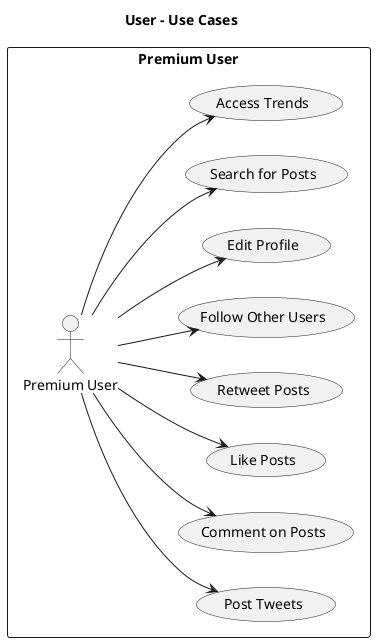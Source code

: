 @startuml "premium_user_uc"

title "User - Use Cases"

left to right direction

rectangle "Premium User" {

    actor "Premium User" as premium

    usecase "Post Tweets" as tweet
    usecase "Comment on Posts" as comment
    usecase "Like Posts" as like
    usecase "Retweet Posts" as retweet
    usecase "Follow Other Users" as follow
    usecase "Edit Profile" as edit
    usecase "Search for Posts" as search
    usecase "Access Trends" as trends

    premium --> tweet
    premium --> comment
    premium --> like
    premium --> retweet
    premium --> follow
    premium --> edit
    premium --> search
    premium --> trends

}

@enduml
